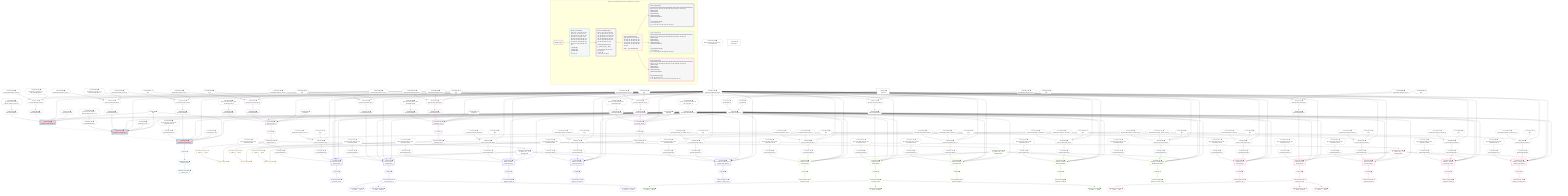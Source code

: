 %%{init: {'themeVariables': { 'fontSize': '12px'}}}%%
graph TD
    classDef path fill:#eee,stroke:#000,color:#000
    classDef plan fill:#fff,stroke-width:1px,color:#000
    classDef itemplan fill:#fff,stroke-width:2px,color:#000
    classDef unbatchedplan fill:#dff,stroke-width:1px,color:#000
    classDef sideeffectplan fill:#fcc,stroke-width:2px,color:#000
    classDef bucket fill:#f6f6f6,color:#000,stroke-width:2px,text-align:left


    %% plan dependencies
    Object137{{"Object[137∈0] ➊<br />ᐸ{reverse,orders,alias,codec}ᐳ"}}:::plan
    Lambda130{{"Lambda[130∈0] ➊<br />ᐸcalculateShouldReverseOrderᐳ"}}:::plan
    Constant134{{"Constant[134∈0] ➊<br />ᐸ[ { fragment: { n: [Array], f: 0, c: 266, [Symbol(pg-sql2-tyᐳ"}}:::plan
    Constant135{{"Constant[135∈0] ➊<br />ᐸsql.identifier(”relational_posts”)ᐳ"}}:::plan
    Constant136{{"Constant[136∈0] ➊<br />ᐸRecordCodec(relational_posts)ᐳ"}}:::plan
    Lambda130 & Constant134 & Constant135 & Constant136 --> Object137
    Object151{{"Object[151∈0] ➊<br />ᐸ{reverse,orders,alias,codec}ᐳ"}}:::plan
    Constant148{{"Constant[148∈0] ➊<br />ᐸ[ { fragment: { n: [Array], f: 0, c: 266, [Symbol(pg-sql2-tyᐳ"}}:::plan
    Constant149{{"Constant[149∈0] ➊<br />ᐸsql.identifier(”relational_posts”)ᐳ"}}:::plan
    Lambda130 & Constant148 & Constant149 & Constant136 --> Object151
    Object165{{"Object[165∈0] ➊<br />ᐸ{reverse,orders,alias,codec}ᐳ"}}:::plan
    Constant162{{"Constant[162∈0] ➊<br />ᐸ[]ᐳ"}}:::plan
    Constant163{{"Constant[163∈0] ➊<br />ᐸsql.identifier(”relational_posts”)ᐳ"}}:::plan
    Lambda130 & Constant162 & Constant163 & Constant136 --> Object165
    Object179{{"Object[179∈0] ➊<br />ᐸ{reverse,orders,alias,codec}ᐳ"}}:::plan
    Constant176{{"Constant[176∈0] ➊<br />ᐸ[]ᐳ"}}:::plan
    Constant177{{"Constant[177∈0] ➊<br />ᐸsql.identifier(”relational_topics”)ᐳ"}}:::plan
    Constant178{{"Constant[178∈0] ➊<br />ᐸRecordCodec(relational_topics)ᐳ"}}:::plan
    Lambda130 & Constant176 & Constant177 & Constant178 --> Object179
    Object193{{"Object[193∈0] ➊<br />ᐸ{reverse,orders,alias,codec}ᐳ"}}:::plan
    Constant190{{"Constant[190∈0] ➊<br />ᐸ[]ᐳ"}}:::plan
    Constant191{{"Constant[191∈0] ➊<br />ᐸsql.identifier(”relational_posts”)ᐳ"}}:::plan
    Lambda130 & Constant190 & Constant191 & Constant136 --> Object193
    Object207{{"Object[207∈0] ➊<br />ᐸ{reverse,orders,alias,codec}ᐳ"}}:::plan
    Constant204{{"Constant[204∈0] ➊<br />ᐸ[]ᐳ"}}:::plan
    Constant205{{"Constant[205∈0] ➊<br />ᐸsql.identifier(”relational_dividers”)ᐳ"}}:::plan
    Constant206{{"Constant[206∈0] ➊<br />ᐸRecordCodec(relational_dividers)ᐳ"}}:::plan
    Lambda130 & Constant204 & Constant205 & Constant206 --> Object207
    Object221{{"Object[221∈0] ➊<br />ᐸ{reverse,orders,alias,codec}ᐳ"}}:::plan
    Constant218{{"Constant[218∈0] ➊<br />ᐸ[]ᐳ"}}:::plan
    Constant219{{"Constant[219∈0] ➊<br />ᐸsql.identifier(”relational_checklists”)ᐳ"}}:::plan
    Constant220{{"Constant[220∈0] ➊<br />ᐸRecordCodec(relational_checklists)ᐳ"}}:::plan
    Lambda130 & Constant218 & Constant219 & Constant220 --> Object221
    Object235{{"Object[235∈0] ➊<br />ᐸ{reverse,orders,alias,codec}ᐳ"}}:::plan
    Constant232{{"Constant[232∈0] ➊<br />ᐸ[]ᐳ"}}:::plan
    Constant233{{"Constant[233∈0] ➊<br />ᐸsql.identifier(”relational_checklist_items”)ᐳ"}}:::plan
    Constant234{{"Constant[234∈0] ➊<br />ᐸRecordCodec(relational_checklist_items)ᐳ"}}:::plan
    Lambda130 & Constant232 & Constant233 & Constant234 --> Object235
    Object263{{"Object[263∈0] ➊<br />ᐸ{reverse,orders,alias,codec}ᐳ"}}:::plan
    Constant260{{"Constant[260∈0] ➊<br />ᐸ[]ᐳ"}}:::plan
    Constant261{{"Constant[261∈0] ➊<br />ᐸsql.identifier(”relational_topics”)ᐳ"}}:::plan
    Lambda130 & Constant260 & Constant261 & Constant178 --> Object263
    Object277{{"Object[277∈0] ➊<br />ᐸ{reverse,orders,alias,codec}ᐳ"}}:::plan
    Constant274{{"Constant[274∈0] ➊<br />ᐸ[]ᐳ"}}:::plan
    Constant275{{"Constant[275∈0] ➊<br />ᐸsql.identifier(”relational_posts”)ᐳ"}}:::plan
    Lambda130 & Constant274 & Constant275 & Constant136 --> Object277
    Object291{{"Object[291∈0] ➊<br />ᐸ{reverse,orders,alias,codec}ᐳ"}}:::plan
    Constant288{{"Constant[288∈0] ➊<br />ᐸ[]ᐳ"}}:::plan
    Constant289{{"Constant[289∈0] ➊<br />ᐸsql.identifier(”relational_dividers”)ᐳ"}}:::plan
    Lambda130 & Constant288 & Constant289 & Constant206 --> Object291
    Object305{{"Object[305∈0] ➊<br />ᐸ{reverse,orders,alias,codec}ᐳ"}}:::plan
    Constant302{{"Constant[302∈0] ➊<br />ᐸ[]ᐳ"}}:::plan
    Constant303{{"Constant[303∈0] ➊<br />ᐸsql.identifier(”relational_checklists”)ᐳ"}}:::plan
    Lambda130 & Constant302 & Constant303 & Constant220 --> Object305
    Object319{{"Object[319∈0] ➊<br />ᐸ{reverse,orders,alias,codec}ᐳ"}}:::plan
    Constant316{{"Constant[316∈0] ➊<br />ᐸ[]ᐳ"}}:::plan
    Constant317{{"Constant[317∈0] ➊<br />ᐸsql.identifier(”relational_checklist_items”)ᐳ"}}:::plan
    Lambda130 & Constant316 & Constant317 & Constant234 --> Object319
    Object347{{"Object[347∈0] ➊<br />ᐸ{reverse,orders,alias,codec}ᐳ"}}:::plan
    Constant344{{"Constant[344∈0] ➊<br />ᐸ[]ᐳ"}}:::plan
    Constant345{{"Constant[345∈0] ➊<br />ᐸsql.identifier(”relational_topics”)ᐳ"}}:::plan
    Lambda130 & Constant344 & Constant345 & Constant178 --> Object347
    Object361{{"Object[361∈0] ➊<br />ᐸ{reverse,orders,alias,codec}ᐳ"}}:::plan
    Constant358{{"Constant[358∈0] ➊<br />ᐸ[]ᐳ"}}:::plan
    Constant359{{"Constant[359∈0] ➊<br />ᐸsql.identifier(”relational_posts”)ᐳ"}}:::plan
    Lambda130 & Constant358 & Constant359 & Constant136 --> Object361
    Object375{{"Object[375∈0] ➊<br />ᐸ{reverse,orders,alias,codec}ᐳ"}}:::plan
    Constant372{{"Constant[372∈0] ➊<br />ᐸ[]ᐳ"}}:::plan
    Constant373{{"Constant[373∈0] ➊<br />ᐸsql.identifier(”relational_dividers”)ᐳ"}}:::plan
    Lambda130 & Constant372 & Constant373 & Constant206 --> Object375
    Object389{{"Object[389∈0] ➊<br />ᐸ{reverse,orders,alias,codec}ᐳ"}}:::plan
    Constant386{{"Constant[386∈0] ➊<br />ᐸ[]ᐳ"}}:::plan
    Constant387{{"Constant[387∈0] ➊<br />ᐸsql.identifier(”relational_checklists”)ᐳ"}}:::plan
    Lambda130 & Constant386 & Constant387 & Constant220 --> Object389
    Object403{{"Object[403∈0] ➊<br />ᐸ{reverse,orders,alias,codec}ᐳ"}}:::plan
    Constant400{{"Constant[400∈0] ➊<br />ᐸ[]ᐳ"}}:::plan
    Constant401{{"Constant[401∈0] ➊<br />ᐸsql.identifier(”relational_checklist_items”)ᐳ"}}:::plan
    Lambda130 & Constant400 & Constant401 & Constant234 --> Object403
    Object11{{"Object[11∈0] ➊<br />ᐸ{pgSettings,withPgClient}ᐳ"}}:::plan
    Access9{{"Access[9∈0] ➊<br />ᐸ2.pgSettingsᐳ"}}:::plan
    Access10{{"Access[10∈0] ➊<br />ᐸ2.withPgClientᐳ"}}:::plan
    Access9 & Access10 --> Object11
    __Value2["__Value[2∈0] ➊<br />ᐸcontextᐳ"]:::plan
    __Value2 --> Access9
    __Value2 --> Access10
    Constant427{{"Constant[427∈0] ➊<br />ᐸ§{ first: null, last: null, cursorLower: null, cursorUpper: ᐳ"}}:::plan
    Constant427 --> Lambda130
    Lambda133{{"Lambda[133∈0] ➊<br />ᐸcalculateLimitAndOffsetSQLᐳ"}}:::plan
    Constant428{{"Constant[428∈0] ➊<br />ᐸ§{ first: null, last: null, cursorLower: null, cursorUpper: ᐳ"}}:::plan
    Constant428 --> Lambda133
    Lambda138{{"Lambda[138∈0] ➊<br />ᐸcalculateOrderBySQLᐳ"}}:::plan
    Object137 --> Lambda138
    Lambda143{{"Lambda[143∈0] ➊<br />ᐸcalculateOrderBySQLᐳ"}}:::plan
    Constant429{{"Constant[429∈0] ➊<br />ᐸ§{ reverse: false, orders: [ { fragment: [Object], codec: Coᐳ"}}:::plan
    Constant429 --> Lambda143
    Lambda152{{"Lambda[152∈0] ➊<br />ᐸcalculateOrderBySQLᐳ"}}:::plan
    Object151 --> Lambda152
    Lambda157{{"Lambda[157∈0] ➊<br />ᐸcalculateOrderBySQLᐳ"}}:::plan
    Constant430{{"Constant[430∈0] ➊<br />ᐸ§{ reverse: false, orders: [ { fragment: [Object], codec: Coᐳ"}}:::plan
    Constant430 --> Lambda157
    Lambda166{{"Lambda[166∈0] ➊<br />ᐸcalculateOrderBySQLᐳ"}}:::plan
    Object165 --> Lambda166
    Lambda171{{"Lambda[171∈0] ➊<br />ᐸcalculateOrderBySQLᐳ"}}:::plan
    Constant431{{"Constant[431∈0] ➊<br />ᐸ§{ reverse: false, orders: [], alias: sql.identifier(”relatiᐳ"}}:::plan
    Constant431 --> Lambda171
    Lambda180{{"Lambda[180∈0] ➊<br />ᐸcalculateOrderBySQLᐳ"}}:::plan
    Object179 --> Lambda180
    Lambda185{{"Lambda[185∈0] ➊<br />ᐸcalculateOrderBySQLᐳ"}}:::plan
    Constant432{{"Constant[432∈0] ➊<br />ᐸ§{ reverse: false, orders: [], alias: sql.identifier(”relatiᐳ"}}:::plan
    Constant432 --> Lambda185
    Lambda194{{"Lambda[194∈0] ➊<br />ᐸcalculateOrderBySQLᐳ"}}:::plan
    Object193 --> Lambda194
    Lambda199{{"Lambda[199∈0] ➊<br />ᐸcalculateOrderBySQLᐳ"}}:::plan
    Constant433{{"Constant[433∈0] ➊<br />ᐸ§{ reverse: false, orders: [], alias: sql.identifier(”relatiᐳ"}}:::plan
    Constant433 --> Lambda199
    Lambda208{{"Lambda[208∈0] ➊<br />ᐸcalculateOrderBySQLᐳ"}}:::plan
    Object207 --> Lambda208
    Lambda213{{"Lambda[213∈0] ➊<br />ᐸcalculateOrderBySQLᐳ"}}:::plan
    Constant434{{"Constant[434∈0] ➊<br />ᐸ§{ reverse: false, orders: [], alias: sql.identifier(”relatiᐳ"}}:::plan
    Constant434 --> Lambda213
    Lambda222{{"Lambda[222∈0] ➊<br />ᐸcalculateOrderBySQLᐳ"}}:::plan
    Object221 --> Lambda222
    Lambda227{{"Lambda[227∈0] ➊<br />ᐸcalculateOrderBySQLᐳ"}}:::plan
    Constant435{{"Constant[435∈0] ➊<br />ᐸ§{ reverse: false, orders: [], alias: sql.identifier(”relatiᐳ"}}:::plan
    Constant435 --> Lambda227
    Lambda236{{"Lambda[236∈0] ➊<br />ᐸcalculateOrderBySQLᐳ"}}:::plan
    Object235 --> Lambda236
    Lambda241{{"Lambda[241∈0] ➊<br />ᐸcalculateOrderBySQLᐳ"}}:::plan
    Constant436{{"Constant[436∈0] ➊<br />ᐸ§{ reverse: false, orders: [], alias: sql.identifier(”relatiᐳ"}}:::plan
    Constant436 --> Lambda241
    Lambda264{{"Lambda[264∈0] ➊<br />ᐸcalculateOrderBySQLᐳ"}}:::plan
    Object263 --> Lambda264
    Lambda269{{"Lambda[269∈0] ➊<br />ᐸcalculateOrderBySQLᐳ"}}:::plan
    Constant438{{"Constant[438∈0] ➊<br />ᐸ§{ reverse: false, orders: [], alias: sql.identifier(”relatiᐳ"}}:::plan
    Constant438 --> Lambda269
    Lambda278{{"Lambda[278∈0] ➊<br />ᐸcalculateOrderBySQLᐳ"}}:::plan
    Object277 --> Lambda278
    Lambda283{{"Lambda[283∈0] ➊<br />ᐸcalculateOrderBySQLᐳ"}}:::plan
    Constant439{{"Constant[439∈0] ➊<br />ᐸ§{ reverse: false, orders: [], alias: sql.identifier(”relatiᐳ"}}:::plan
    Constant439 --> Lambda283
    Lambda292{{"Lambda[292∈0] ➊<br />ᐸcalculateOrderBySQLᐳ"}}:::plan
    Object291 --> Lambda292
    Lambda297{{"Lambda[297∈0] ➊<br />ᐸcalculateOrderBySQLᐳ"}}:::plan
    Constant440{{"Constant[440∈0] ➊<br />ᐸ§{ reverse: false, orders: [], alias: sql.identifier(”relatiᐳ"}}:::plan
    Constant440 --> Lambda297
    Lambda306{{"Lambda[306∈0] ➊<br />ᐸcalculateOrderBySQLᐳ"}}:::plan
    Object305 --> Lambda306
    Lambda311{{"Lambda[311∈0] ➊<br />ᐸcalculateOrderBySQLᐳ"}}:::plan
    Constant441{{"Constant[441∈0] ➊<br />ᐸ§{ reverse: false, orders: [], alias: sql.identifier(”relatiᐳ"}}:::plan
    Constant441 --> Lambda311
    Lambda320{{"Lambda[320∈0] ➊<br />ᐸcalculateOrderBySQLᐳ"}}:::plan
    Object319 --> Lambda320
    Lambda325{{"Lambda[325∈0] ➊<br />ᐸcalculateOrderBySQLᐳ"}}:::plan
    Constant442{{"Constant[442∈0] ➊<br />ᐸ§{ reverse: false, orders: [], alias: sql.identifier(”relatiᐳ"}}:::plan
    Constant442 --> Lambda325
    Lambda348{{"Lambda[348∈0] ➊<br />ᐸcalculateOrderBySQLᐳ"}}:::plan
    Object347 --> Lambda348
    Lambda353{{"Lambda[353∈0] ➊<br />ᐸcalculateOrderBySQLᐳ"}}:::plan
    Constant444{{"Constant[444∈0] ➊<br />ᐸ§{ reverse: false, orders: [], alias: sql.identifier(”relatiᐳ"}}:::plan
    Constant444 --> Lambda353
    Lambda362{{"Lambda[362∈0] ➊<br />ᐸcalculateOrderBySQLᐳ"}}:::plan
    Object361 --> Lambda362
    Lambda367{{"Lambda[367∈0] ➊<br />ᐸcalculateOrderBySQLᐳ"}}:::plan
    Constant445{{"Constant[445∈0] ➊<br />ᐸ§{ reverse: false, orders: [], alias: sql.identifier(”relatiᐳ"}}:::plan
    Constant445 --> Lambda367
    Lambda376{{"Lambda[376∈0] ➊<br />ᐸcalculateOrderBySQLᐳ"}}:::plan
    Object375 --> Lambda376
    Lambda381{{"Lambda[381∈0] ➊<br />ᐸcalculateOrderBySQLᐳ"}}:::plan
    Constant446{{"Constant[446∈0] ➊<br />ᐸ§{ reverse: false, orders: [], alias: sql.identifier(”relatiᐳ"}}:::plan
    Constant446 --> Lambda381
    Lambda390{{"Lambda[390∈0] ➊<br />ᐸcalculateOrderBySQLᐳ"}}:::plan
    Object389 --> Lambda390
    Lambda395{{"Lambda[395∈0] ➊<br />ᐸcalculateOrderBySQLᐳ"}}:::plan
    Constant447{{"Constant[447∈0] ➊<br />ᐸ§{ reverse: false, orders: [], alias: sql.identifier(”relatiᐳ"}}:::plan
    Constant447 --> Lambda395
    Lambda404{{"Lambda[404∈0] ➊<br />ᐸcalculateOrderBySQLᐳ"}}:::plan
    Object403 --> Lambda404
    Lambda409{{"Lambda[409∈0] ➊<br />ᐸcalculateOrderBySQLᐳ"}}:::plan
    Constant448{{"Constant[448∈0] ➊<br />ᐸ§{ reverse: false, orders: [], alias: sql.identifier(”relatiᐳ"}}:::plan
    Constant448 --> Lambda409
    __Value4["__Value[4∈0] ➊<br />ᐸrootValueᐳ"]:::plan
    Constant6{{"Constant[6∈0] ➊<br />ᐸ2ᐳ"}}:::plan
    Constant7{{"Constant[7∈0] ➊<br />ᐸ'Computed post ꖛ1'ᐳ"}}:::plan
    Constant13{{"Constant[13∈0] ➊<br />ᐸ'Computed post ꖛ2'ᐳ"}}:::plan
    Constant19{{"Constant[19∈0] ➊<br />ᐸ'Computed post ꖛ3'ᐳ"}}:::plan
    Constant246{{"Constant[246∈0] ➊<br />ᐸ[]ᐳ"}}:::plan
    Constant247{{"Constant[247∈0] ➊<br />ᐸsql.identifier(”relational_items”)ᐳ"}}:::plan
    Constant248{{"Constant[248∈0] ➊<br />ᐸRecordCodec(relational_items)ᐳ"}}:::plan
    Constant330{{"Constant[330∈0] ➊<br />ᐸ[]ᐳ"}}:::plan
    Constant331{{"Constant[331∈0] ➊<br />ᐸsql.identifier(”relational_items”)ᐳ"}}:::plan
    Constant414{{"Constant[414∈0] ➊<br />ᐸ[]ᐳ"}}:::plan
    Constant415{{"Constant[415∈0] ➊<br />ᐸsql.identifier(”relational_items”)ᐳ"}}:::plan
    Constant424{{"Constant[424∈0] ➊<br />ᐸ1000000ᐳ"}}:::plan
    Constant425{{"Constant[425∈0] ➊<br />ᐸ1000001ᐳ"}}:::plan
    Constant426{{"Constant[426∈0] ➊<br />ᐸ1000002ᐳ"}}:::plan
    Constant437{{"Constant[437∈0] ➊<br />ᐸ§{ reverse: false, orders: [], alias: sql.identifier(”relatiᐳ"}}:::plan
    Constant443{{"Constant[443∈0] ➊<br />ᐸ§{ reverse: false, orders: [], alias: sql.identifier(”relatiᐳ"}}:::plan
    Constant449{{"Constant[449∈0] ➊<br />ᐸ§{ reverse: false, orders: [], alias: sql.identifier(”relatiᐳ"}}:::plan
    PgSelect8[["PgSelect[8∈1] ➊<br />ᐸrelational_posts(mutation)ᐳ"]]:::sideeffectplan
    Object11 & Constant6 & Constant7 & Lambda130 & Lambda133 & Lambda138 & Lambda143 --> PgSelect8
    PgSelect14[["PgSelect[14∈1] ➊<br />ᐸrelational_posts(mutation)ᐳ"]]:::sideeffectplan
    Object11 & Constant6 & Constant13 & Lambda130 & Lambda133 & Lambda152 & Lambda157 --> PgSelect14
    PgSelect20[["PgSelect[20∈1] ➊<br />ᐸrelational_posts(mutation)ᐳ"]]:::sideeffectplan
    Object11 & Constant6 & Constant19 & Lambda130 & Lambda133 & Lambda166 & Lambda171 --> PgSelect20
    First24{{"First[24∈1] ➊"}}:::plan
    PgSelect20 --> First24
    PgSelectSingle25{{"PgSelectSingle[25∈1] ➊<br />ᐸrelational_postsᐳ"}}:::plan
    First24 --> PgSelectSingle25
    PgClassExpression26{{"PgClassExpression[26∈1] ➊<br />ᐸ__relational_posts__ᐳ"}}:::plan
    PgSelectSingle25 --> PgClassExpression26
    PgSelect28[["PgSelect[28∈2] ➊<br />ᐸrelational_itemsᐳ"]]:::plan
    Lambda250{{"Lambda[250∈2] ➊<br />ᐸcalculateOrderBySQLᐳ"}}:::plan
    Lambda255{{"Lambda[255∈2] ➊<br />ᐸcalculateOrderBySQLᐳ"}}:::plan
    Object11 & Constant424 & Lambda130 & Lambda133 & Lambda250 & Lambda255 --> PgSelect28
    PgSelect63[["PgSelect[63∈2] ➊<br />ᐸrelational_itemsᐳ"]]:::plan
    Lambda334{{"Lambda[334∈2] ➊<br />ᐸcalculateOrderBySQLᐳ"}}:::plan
    Lambda339{{"Lambda[339∈2] ➊<br />ᐸcalculateOrderBySQLᐳ"}}:::plan
    Object11 & Constant425 & Lambda130 & Lambda133 & Lambda334 & Lambda339 --> PgSelect63
    PgSelect96[["PgSelect[96∈2] ➊<br />ᐸrelational_itemsᐳ"]]:::plan
    Lambda418{{"Lambda[418∈2] ➊<br />ᐸcalculateOrderBySQLᐳ"}}:::plan
    Lambda423{{"Lambda[423∈2] ➊<br />ᐸcalculateOrderBySQLᐳ"}}:::plan
    Object11 & Constant426 & Lambda130 & Lambda133 & Lambda418 & Lambda423 --> PgSelect96
    Object249{{"Object[249∈2] ➊<br />ᐸ{reverse,orders,alias,codec}ᐳ"}}:::plan
    Lambda130 & Constant246 & Constant247 & Constant248 --> Object249
    Object333{{"Object[333∈2] ➊<br />ᐸ{reverse,orders,alias,codec}ᐳ"}}:::plan
    Lambda130 & Constant330 & Constant331 & Constant248 --> Object333
    Object417{{"Object[417∈2] ➊<br />ᐸ{reverse,orders,alias,codec}ᐳ"}}:::plan
    Lambda130 & Constant414 & Constant415 & Constant248 --> Object417
    First32{{"First[32∈2] ➊"}}:::plan
    PgSelect28 --> First32
    PgSelectSingle33{{"PgSelectSingle[33∈2] ➊<br />ᐸrelational_itemsᐳ"}}:::plan
    First32 --> PgSelectSingle33
    First65{{"First[65∈2] ➊"}}:::plan
    PgSelect63 --> First65
    PgSelectSingle66{{"PgSelectSingle[66∈2] ➊<br />ᐸrelational_itemsᐳ"}}:::plan
    First65 --> PgSelectSingle66
    First98{{"First[98∈2] ➊"}}:::plan
    PgSelect96 --> First98
    PgSelectSingle99{{"PgSelectSingle[99∈2] ➊<br />ᐸrelational_itemsᐳ"}}:::plan
    First98 --> PgSelectSingle99
    Object249 --> Lambda250
    Constant437 --> Lambda255
    Object333 --> Lambda334
    Constant443 --> Lambda339
    Object417 --> Lambda418
    Constant449 --> Lambda423
    PgPolymorphic35{{"PgPolymorphic[35∈3] ➊"}}:::plan
    PgClassExpression34{{"PgClassExpression[34∈3] ➊<br />ᐸ__relation...s__.”type”ᐳ"}}:::plan
    PgSelectSingle33 & PgClassExpression34 --> PgPolymorphic35
    PgPolymorphic68{{"PgPolymorphic[68∈3] ➊"}}:::plan
    PgClassExpression67{{"PgClassExpression[67∈3] ➊<br />ᐸ__relation...s__.”type”ᐳ"}}:::plan
    PgSelectSingle66 & PgClassExpression67 --> PgPolymorphic68
    PgPolymorphic101{{"PgPolymorphic[101∈3] ➊"}}:::plan
    PgClassExpression100{{"PgClassExpression[100∈3] ➊<br />ᐸ__relation...s__.”type”ᐳ"}}:::plan
    PgSelectSingle99 & PgClassExpression100 --> PgPolymorphic101
    PgSelectSingle33 --> PgClassExpression34
    PgSelectSingle66 --> PgClassExpression67
    PgSelectSingle99 --> PgClassExpression100
    PgSelect37[["PgSelect[37∈4] ➊<br />ᐸrelational_topicsᐳ<br />ᐳRelationalTopic"]]:::plan
    PgClassExpression36{{"PgClassExpression[36∈4] ➊<br />ᐸ__relation...ems__.”id”ᐳ<br />ᐳRelationalTopic"}}:::plan
    Object11 & PgClassExpression36 & Lambda130 & Lambda133 & Lambda180 & Lambda185 --> PgSelect37
    PgSelect43[["PgSelect[43∈4] ➊<br />ᐸrelational_postsᐳ<br />ᐳRelationalPost"]]:::plan
    Object11 & PgClassExpression36 & Lambda130 & Lambda133 & Lambda194 & Lambda199 --> PgSelect43
    PgSelect50[["PgSelect[50∈4] ➊<br />ᐸrelational_dividersᐳ<br />ᐳRelationalDivider"]]:::plan
    Object11 & PgClassExpression36 & Lambda130 & Lambda133 & Lambda208 & Lambda213 --> PgSelect50
    PgSelect54[["PgSelect[54∈4] ➊<br />ᐸrelational_checklistsᐳ<br />ᐳRelationalChecklist"]]:::plan
    Object11 & PgClassExpression36 & Lambda130 & Lambda133 & Lambda222 & Lambda227 --> PgSelect54
    PgSelect58[["PgSelect[58∈4] ➊<br />ᐸrelational_checklist_itemsᐳ<br />ᐳRelationalChecklistItem"]]:::plan
    Object11 & PgClassExpression36 & Lambda130 & Lambda133 & Lambda236 & Lambda241 --> PgSelect58
    PgSelectSingle33 --> PgClassExpression36
    First41{{"First[41∈4] ➊"}}:::plan
    PgSelect37 --> First41
    PgSelectSingle42{{"PgSelectSingle[42∈4] ➊<br />ᐸrelational_topicsᐳ"}}:::plan
    First41 --> PgSelectSingle42
    First45{{"First[45∈4] ➊"}}:::plan
    PgSelect43 --> First45
    PgSelectSingle46{{"PgSelectSingle[46∈4] ➊<br />ᐸrelational_postsᐳ"}}:::plan
    First45 --> PgSelectSingle46
    PgClassExpression47{{"PgClassExpression[47∈4] ➊<br />ᐸ__relation...__.”title”ᐳ"}}:::plan
    PgSelectSingle46 --> PgClassExpression47
    PgClassExpression48{{"PgClassExpression[48∈4] ➊<br />ᐸ__relation...scription”ᐳ"}}:::plan
    PgSelectSingle46 --> PgClassExpression48
    PgClassExpression49{{"PgClassExpression[49∈4] ➊<br />ᐸ__relation...s__.”note”ᐳ"}}:::plan
    PgSelectSingle46 --> PgClassExpression49
    First52{{"First[52∈4] ➊"}}:::plan
    PgSelect50 --> First52
    PgSelectSingle53{{"PgSelectSingle[53∈4] ➊<br />ᐸrelational_dividersᐳ"}}:::plan
    First52 --> PgSelectSingle53
    First56{{"First[56∈4] ➊"}}:::plan
    PgSelect54 --> First56
    PgSelectSingle57{{"PgSelectSingle[57∈4] ➊<br />ᐸrelational_checklistsᐳ"}}:::plan
    First56 --> PgSelectSingle57
    First60{{"First[60∈4] ➊"}}:::plan
    PgSelect58 --> First60
    PgSelectSingle61{{"PgSelectSingle[61∈4] ➊<br />ᐸrelational_checklist_itemsᐳ"}}:::plan
    First60 --> PgSelectSingle61
    PgSelect70[["PgSelect[70∈5] ➊<br />ᐸrelational_topicsᐳ<br />ᐳRelationalTopic"]]:::plan
    PgClassExpression69{{"PgClassExpression[69∈5] ➊<br />ᐸ__relation...ems__.”id”ᐳ<br />ᐳRelationalTopic"}}:::plan
    Object11 & PgClassExpression69 & Lambda130 & Lambda133 & Lambda264 & Lambda269 --> PgSelect70
    PgSelect76[["PgSelect[76∈5] ➊<br />ᐸrelational_postsᐳ<br />ᐳRelationalPost"]]:::plan
    Object11 & PgClassExpression69 & Lambda130 & Lambda133 & Lambda278 & Lambda283 --> PgSelect76
    PgSelect83[["PgSelect[83∈5] ➊<br />ᐸrelational_dividersᐳ<br />ᐳRelationalDivider"]]:::plan
    Object11 & PgClassExpression69 & Lambda130 & Lambda133 & Lambda292 & Lambda297 --> PgSelect83
    PgSelect87[["PgSelect[87∈5] ➊<br />ᐸrelational_checklistsᐳ<br />ᐳRelationalChecklist"]]:::plan
    Object11 & PgClassExpression69 & Lambda130 & Lambda133 & Lambda306 & Lambda311 --> PgSelect87
    PgSelect91[["PgSelect[91∈5] ➊<br />ᐸrelational_checklist_itemsᐳ<br />ᐳRelationalChecklistItem"]]:::plan
    Object11 & PgClassExpression69 & Lambda130 & Lambda133 & Lambda320 & Lambda325 --> PgSelect91
    PgSelectSingle66 --> PgClassExpression69
    First74{{"First[74∈5] ➊"}}:::plan
    PgSelect70 --> First74
    PgSelectSingle75{{"PgSelectSingle[75∈5] ➊<br />ᐸrelational_topicsᐳ"}}:::plan
    First74 --> PgSelectSingle75
    First78{{"First[78∈5] ➊"}}:::plan
    PgSelect76 --> First78
    PgSelectSingle79{{"PgSelectSingle[79∈5] ➊<br />ᐸrelational_postsᐳ"}}:::plan
    First78 --> PgSelectSingle79
    PgClassExpression80{{"PgClassExpression[80∈5] ➊<br />ᐸ__relation...__.”title”ᐳ"}}:::plan
    PgSelectSingle79 --> PgClassExpression80
    PgClassExpression81{{"PgClassExpression[81∈5] ➊<br />ᐸ__relation...scription”ᐳ"}}:::plan
    PgSelectSingle79 --> PgClassExpression81
    PgClassExpression82{{"PgClassExpression[82∈5] ➊<br />ᐸ__relation...s__.”note”ᐳ"}}:::plan
    PgSelectSingle79 --> PgClassExpression82
    First85{{"First[85∈5] ➊"}}:::plan
    PgSelect83 --> First85
    PgSelectSingle86{{"PgSelectSingle[86∈5] ➊<br />ᐸrelational_dividersᐳ"}}:::plan
    First85 --> PgSelectSingle86
    First89{{"First[89∈5] ➊"}}:::plan
    PgSelect87 --> First89
    PgSelectSingle90{{"PgSelectSingle[90∈5] ➊<br />ᐸrelational_checklistsᐳ"}}:::plan
    First89 --> PgSelectSingle90
    First93{{"First[93∈5] ➊"}}:::plan
    PgSelect91 --> First93
    PgSelectSingle94{{"PgSelectSingle[94∈5] ➊<br />ᐸrelational_checklist_itemsᐳ"}}:::plan
    First93 --> PgSelectSingle94
    PgSelect103[["PgSelect[103∈6] ➊<br />ᐸrelational_topicsᐳ<br />ᐳRelationalTopic"]]:::plan
    PgClassExpression102{{"PgClassExpression[102∈6] ➊<br />ᐸ__relation...ems__.”id”ᐳ<br />ᐳRelationalTopic"}}:::plan
    Object11 & PgClassExpression102 & Lambda130 & Lambda133 & Lambda348 & Lambda353 --> PgSelect103
    PgSelect109[["PgSelect[109∈6] ➊<br />ᐸrelational_postsᐳ<br />ᐳRelationalPost"]]:::plan
    Object11 & PgClassExpression102 & Lambda130 & Lambda133 & Lambda362 & Lambda367 --> PgSelect109
    PgSelect116[["PgSelect[116∈6] ➊<br />ᐸrelational_dividersᐳ<br />ᐳRelationalDivider"]]:::plan
    Object11 & PgClassExpression102 & Lambda130 & Lambda133 & Lambda376 & Lambda381 --> PgSelect116
    PgSelect120[["PgSelect[120∈6] ➊<br />ᐸrelational_checklistsᐳ<br />ᐳRelationalChecklist"]]:::plan
    Object11 & PgClassExpression102 & Lambda130 & Lambda133 & Lambda390 & Lambda395 --> PgSelect120
    PgSelect124[["PgSelect[124∈6] ➊<br />ᐸrelational_checklist_itemsᐳ<br />ᐳRelationalChecklistItem"]]:::plan
    Object11 & PgClassExpression102 & Lambda130 & Lambda133 & Lambda404 & Lambda409 --> PgSelect124
    PgSelectSingle99 --> PgClassExpression102
    First107{{"First[107∈6] ➊"}}:::plan
    PgSelect103 --> First107
    PgSelectSingle108{{"PgSelectSingle[108∈6] ➊<br />ᐸrelational_topicsᐳ"}}:::plan
    First107 --> PgSelectSingle108
    First111{{"First[111∈6] ➊"}}:::plan
    PgSelect109 --> First111
    PgSelectSingle112{{"PgSelectSingle[112∈6] ➊<br />ᐸrelational_postsᐳ"}}:::plan
    First111 --> PgSelectSingle112
    PgClassExpression113{{"PgClassExpression[113∈6] ➊<br />ᐸ__relation...__.”title”ᐳ"}}:::plan
    PgSelectSingle112 --> PgClassExpression113
    PgClassExpression114{{"PgClassExpression[114∈6] ➊<br />ᐸ__relation...scription”ᐳ"}}:::plan
    PgSelectSingle112 --> PgClassExpression114
    PgClassExpression115{{"PgClassExpression[115∈6] ➊<br />ᐸ__relation...s__.”note”ᐳ"}}:::plan
    PgSelectSingle112 --> PgClassExpression115
    First118{{"First[118∈6] ➊"}}:::plan
    PgSelect116 --> First118
    PgSelectSingle119{{"PgSelectSingle[119∈6] ➊<br />ᐸrelational_dividersᐳ"}}:::plan
    First118 --> PgSelectSingle119
    First122{{"First[122∈6] ➊"}}:::plan
    PgSelect120 --> First122
    PgSelectSingle123{{"PgSelectSingle[123∈6] ➊<br />ᐸrelational_checklistsᐳ"}}:::plan
    First122 --> PgSelectSingle123
    First126{{"First[126∈6] ➊"}}:::plan
    PgSelect124 --> First126
    PgSelectSingle127{{"PgSelectSingle[127∈6] ➊<br />ᐸrelational_checklist_itemsᐳ"}}:::plan
    First126 --> PgSelectSingle127

    %% define steps

    %% implicit side effects
    PgSelect8 -.-o PgSelect14
    PgSelect14 -.-o PgSelect20

    subgraph "Buckets for mutations/basics/create-three-relational-posts-computed"
    Bucket0("Bucket 0 (root)"):::bucket
    classDef bucket0 stroke:#696969
    class Bucket0,__Value2,__Value4,Constant6,Constant7,Access9,Access10,Object11,Constant13,Constant19,Lambda130,Lambda133,Constant134,Constant135,Constant136,Object137,Lambda138,Lambda143,Constant148,Constant149,Object151,Lambda152,Lambda157,Constant162,Constant163,Object165,Lambda166,Lambda171,Constant176,Constant177,Constant178,Object179,Lambda180,Lambda185,Constant190,Constant191,Object193,Lambda194,Lambda199,Constant204,Constant205,Constant206,Object207,Lambda208,Lambda213,Constant218,Constant219,Constant220,Object221,Lambda222,Lambda227,Constant232,Constant233,Constant234,Object235,Lambda236,Lambda241,Constant246,Constant247,Constant248,Constant260,Constant261,Object263,Lambda264,Lambda269,Constant274,Constant275,Object277,Lambda278,Lambda283,Constant288,Constant289,Object291,Lambda292,Lambda297,Constant302,Constant303,Object305,Lambda306,Lambda311,Constant316,Constant317,Object319,Lambda320,Lambda325,Constant330,Constant331,Constant344,Constant345,Object347,Lambda348,Lambda353,Constant358,Constant359,Object361,Lambda362,Lambda367,Constant372,Constant373,Object375,Lambda376,Lambda381,Constant386,Constant387,Object389,Lambda390,Lambda395,Constant400,Constant401,Object403,Lambda404,Lambda409,Constant414,Constant415,Constant424,Constant425,Constant426,Constant427,Constant428,Constant429,Constant430,Constant431,Constant432,Constant433,Constant434,Constant435,Constant436,Constant437,Constant438,Constant439,Constant440,Constant441,Constant442,Constant443,Constant444,Constant445,Constant446,Constant447,Constant448,Constant449 bucket0
    Bucket1("Bucket 1 (mutationField)<br />Deps: 11, 6, 7, 130, 133, 138, 143, 13, 152, 157, 19, 166, 171, 424, 425, 426, 246, 247, 248, 437, 330, 331, 443, 414, 415, 449, 4, 180, 185, 194, 199, 208, 213, 222, 227, 236, 241, 264, 269, 278, 283, 292, 297, 306, 311, 320, 325, 348, 353, 362, 367, 376, 381, 390, 395, 404, 409<br /><br />1: PgSelect[8]<br />2: PgSelect[14]<br />3: PgSelect[20]<br />4: <br />ᐳ: 24, 25, 26"):::bucket
    classDef bucket1 stroke:#00bfff
    class Bucket1,PgSelect8,PgSelect14,PgSelect20,First24,PgSelectSingle25,PgClassExpression26 bucket1
    Bucket2("Bucket 2 (nullableBoundary)<br />Deps: 11, 424, 130, 133, 425, 426, 246, 247, 248, 437, 330, 331, 443, 414, 415, 449, 26, 4, 180, 185, 194, 199, 208, 213, 222, 227, 236, 241, 264, 269, 278, 283, 292, 297, 306, 311, 320, 325, 348, 353, 362, 367, 376, 381, 390, 395, 404, 409<br /><br />ROOT PgClassExpression{1}ᐸ__relational_posts__ᐳ[26]<br />1: <br />ᐳ: 249, 255, 333, 339, 417, 423, 250, 334, 418<br />2: 28, 63, 96<br />ᐳ: 32, 33, 65, 66, 98, 99"):::bucket
    classDef bucket2 stroke:#7f007f
    class Bucket2,PgSelect28,First32,PgSelectSingle33,PgSelect63,First65,PgSelectSingle66,PgSelect96,First98,PgSelectSingle99,Object249,Lambda250,Lambda255,Object333,Lambda334,Lambda339,Object417,Lambda418,Lambda423 bucket2
    Bucket3("Bucket 3 (nullableBoundary)<br />Deps: 33, 66, 99, 4, 11, 130, 133, 180, 185, 194, 199, 208, 213, 222, 227, 236, 241, 264, 269, 278, 283, 292, 297, 306, 311, 320, 325, 348, 353, 362, 367, 376, 381, 390, 395, 404, 409<br /><br />ROOT __ValueᐸrootValueᐳ[4]"):::bucket
    classDef bucket3 stroke:#ffa500
    class Bucket3,PgClassExpression34,PgPolymorphic35,PgClassExpression67,PgPolymorphic68,PgClassExpression100,PgPolymorphic101 bucket3
    Bucket4("Bucket 4 (polymorphic)<br />RelationalTopic,RelationalPost,RelationalDivider,RelationalChecklist,RelationalChecklistItem<br />Deps: 33, 11, 130, 133, 180, 185, 194, 199, 208, 213, 222, 227, 236, 241, 35<br />ᐳRelationalTopic<br />ᐳRelationalPost<br />ᐳRelationalDivider<br />ᐳRelationalChecklist<br />ᐳRelationalChecklistItem<br /><br />1: <br />ᐳ: PgClassExpression[36]<br />2: 37, 43, 50, 54, 58<br />ᐳ: 41, 42, 45, 46, 47, 48, 49, 52, 53, 56, 57, 60, 61"):::bucket
    classDef bucket4 stroke:#0000ff
    class Bucket4,PgClassExpression36,PgSelect37,First41,PgSelectSingle42,PgSelect43,First45,PgSelectSingle46,PgClassExpression47,PgClassExpression48,PgClassExpression49,PgSelect50,First52,PgSelectSingle53,PgSelect54,First56,PgSelectSingle57,PgSelect58,First60,PgSelectSingle61 bucket4
    Bucket5("Bucket 5 (polymorphic)<br />RelationalTopic,RelationalPost,RelationalDivider,RelationalChecklist,RelationalChecklistItem<br />Deps: 66, 11, 130, 133, 264, 269, 278, 283, 292, 297, 306, 311, 320, 325, 68<br />ᐳRelationalTopic<br />ᐳRelationalPost<br />ᐳRelationalDivider<br />ᐳRelationalChecklist<br />ᐳRelationalChecklistItem<br /><br />1: <br />ᐳ: PgClassExpression[69]<br />2: 70, 76, 83, 87, 91<br />ᐳ: 74, 75, 78, 79, 80, 81, 82, 85, 86, 89, 90, 93, 94"):::bucket
    classDef bucket5 stroke:#7fff00
    class Bucket5,PgClassExpression69,PgSelect70,First74,PgSelectSingle75,PgSelect76,First78,PgSelectSingle79,PgClassExpression80,PgClassExpression81,PgClassExpression82,PgSelect83,First85,PgSelectSingle86,PgSelect87,First89,PgSelectSingle90,PgSelect91,First93,PgSelectSingle94 bucket5
    Bucket6("Bucket 6 (polymorphic)<br />RelationalTopic,RelationalPost,RelationalDivider,RelationalChecklist,RelationalChecklistItem<br />Deps: 99, 11, 130, 133, 348, 353, 362, 367, 376, 381, 390, 395, 404, 409, 101<br />ᐳRelationalTopic<br />ᐳRelationalPost<br />ᐳRelationalDivider<br />ᐳRelationalChecklist<br />ᐳRelationalChecklistItem<br /><br />1: <br />ᐳ: PgClassExpression[102]<br />2: 103, 109, 116, 120, 124<br />ᐳ: 107, 108, 111, 112, 113, 114, 115, 118, 119, 122, 123, 126, 127"):::bucket
    classDef bucket6 stroke:#ff1493
    class Bucket6,PgClassExpression102,PgSelect103,First107,PgSelectSingle108,PgSelect109,First111,PgSelectSingle112,PgClassExpression113,PgClassExpression114,PgClassExpression115,PgSelect116,First118,PgSelectSingle119,PgSelect120,First122,PgSelectSingle123,PgSelect124,First126,PgSelectSingle127 bucket6
    Bucket0 --> Bucket1
    Bucket1 --> Bucket2
    Bucket2 --> Bucket3
    Bucket3 --> Bucket4 & Bucket5 & Bucket6
    end